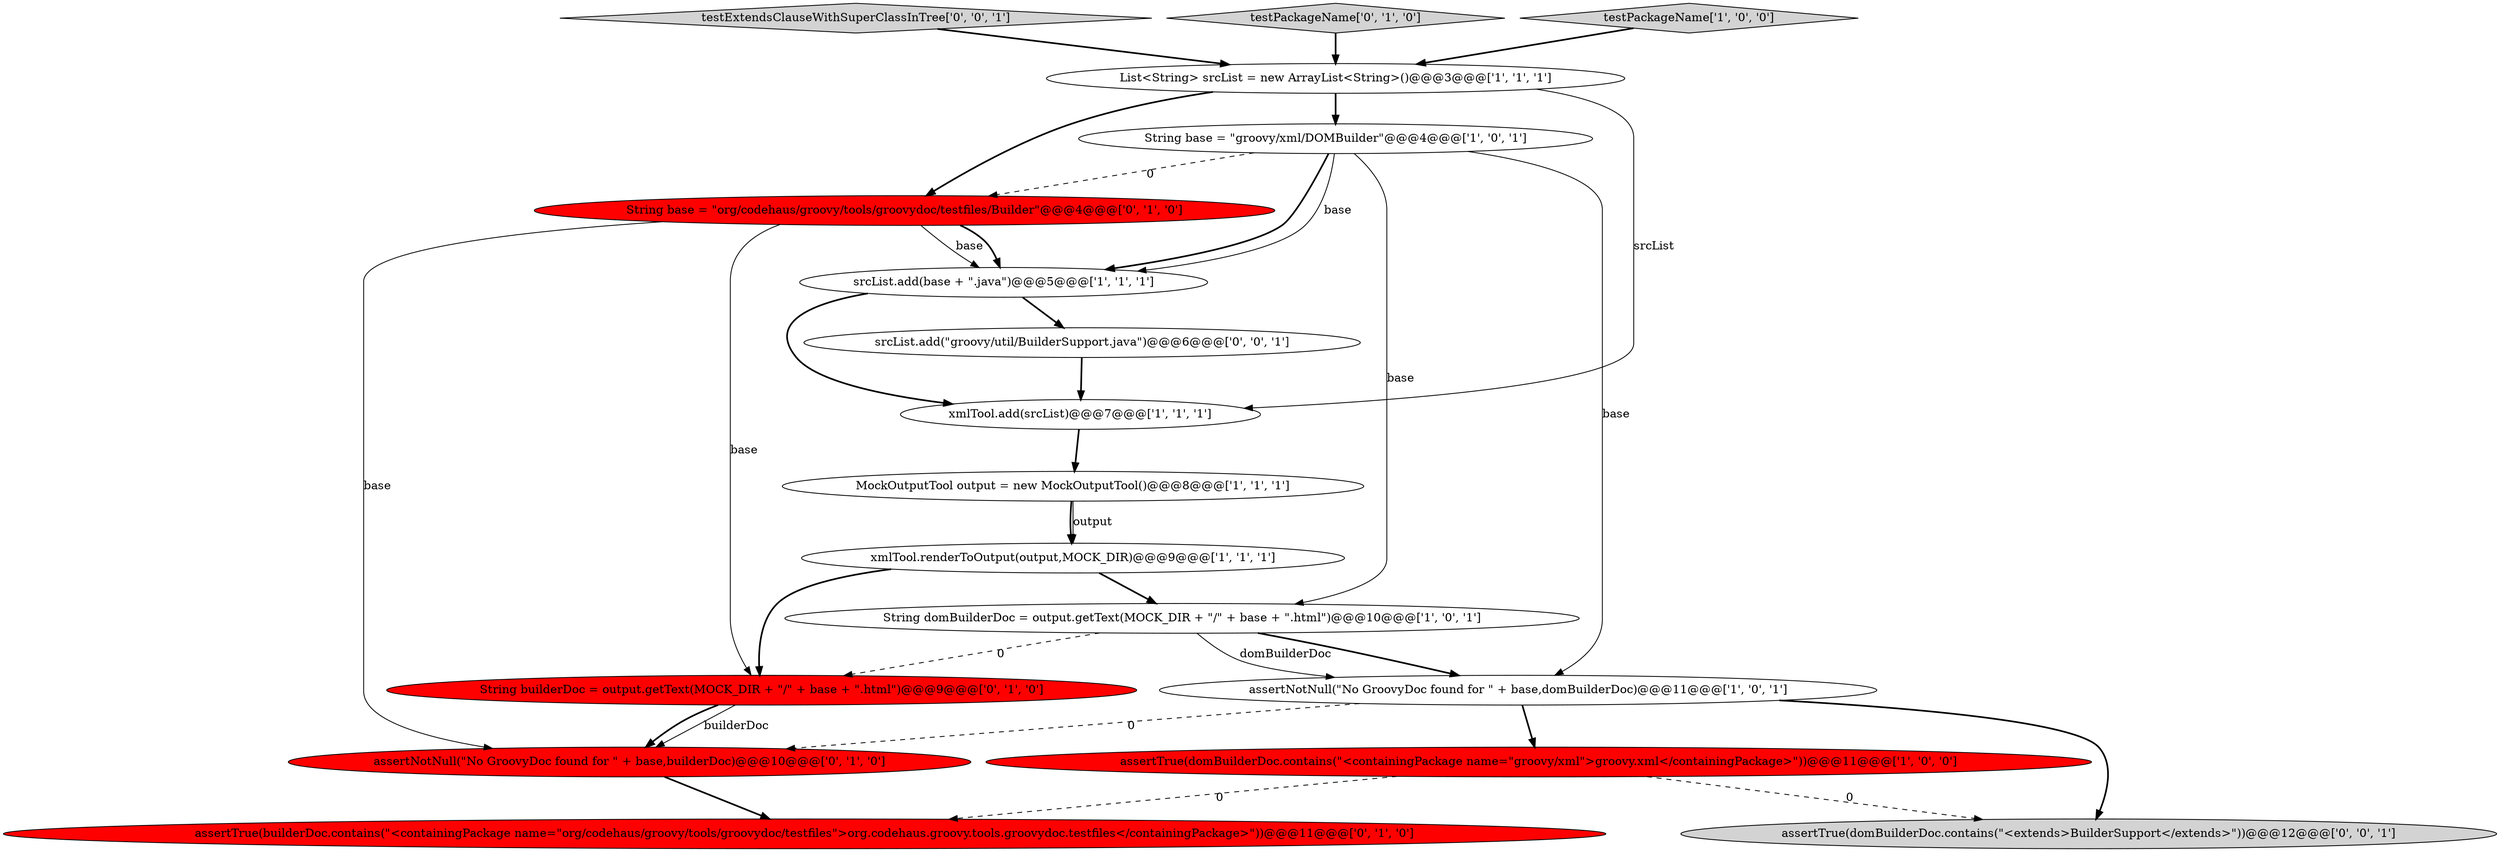 digraph {
6 [style = filled, label = "List<String> srcList = new ArrayList<String>()@@@3@@@['1', '1', '1']", fillcolor = white, shape = ellipse image = "AAA0AAABBB1BBB"];
14 [style = filled, label = "String base = \"org/codehaus/groovy/tools/groovydoc/testfiles/Builder\"@@@4@@@['0', '1', '0']", fillcolor = red, shape = ellipse image = "AAA1AAABBB2BBB"];
8 [style = filled, label = "xmlTool.add(srcList)@@@7@@@['1', '1', '1']", fillcolor = white, shape = ellipse image = "AAA0AAABBB1BBB"];
0 [style = filled, label = "xmlTool.renderToOutput(output,MOCK_DIR)@@@9@@@['1', '1', '1']", fillcolor = white, shape = ellipse image = "AAA0AAABBB1BBB"];
10 [style = filled, label = "String builderDoc = output.getText(MOCK_DIR + \"/\" + base + \".html\")@@@9@@@['0', '1', '0']", fillcolor = red, shape = ellipse image = "AAA1AAABBB2BBB"];
7 [style = filled, label = "String base = \"groovy/xml/DOMBuilder\"@@@4@@@['1', '0', '1']", fillcolor = white, shape = ellipse image = "AAA0AAABBB1BBB"];
5 [style = filled, label = "MockOutputTool output = new MockOutputTool()@@@8@@@['1', '1', '1']", fillcolor = white, shape = ellipse image = "AAA0AAABBB1BBB"];
16 [style = filled, label = "testExtendsClauseWithSuperClassInTree['0', '0', '1']", fillcolor = lightgray, shape = diamond image = "AAA0AAABBB3BBB"];
17 [style = filled, label = "assertTrue(domBuilderDoc.contains(\"<extends>BuilderSupport</extends>\"))@@@12@@@['0', '0', '1']", fillcolor = lightgray, shape = ellipse image = "AAA0AAABBB3BBB"];
11 [style = filled, label = "testPackageName['0', '1', '0']", fillcolor = lightgray, shape = diamond image = "AAA0AAABBB2BBB"];
9 [style = filled, label = "assertTrue(domBuilderDoc.contains(\"<containingPackage name=\"groovy/xml\">groovy.xml</containingPackage>\"))@@@11@@@['1', '0', '0']", fillcolor = red, shape = ellipse image = "AAA1AAABBB1BBB"];
15 [style = filled, label = "srcList.add(\"groovy/util/BuilderSupport.java\")@@@6@@@['0', '0', '1']", fillcolor = white, shape = ellipse image = "AAA0AAABBB3BBB"];
1 [style = filled, label = "srcList.add(base + \".java\")@@@5@@@['1', '1', '1']", fillcolor = white, shape = ellipse image = "AAA0AAABBB1BBB"];
2 [style = filled, label = "testPackageName['1', '0', '0']", fillcolor = lightgray, shape = diamond image = "AAA0AAABBB1BBB"];
3 [style = filled, label = "assertNotNull(\"No GroovyDoc found for \" + base,domBuilderDoc)@@@11@@@['1', '0', '1']", fillcolor = white, shape = ellipse image = "AAA0AAABBB1BBB"];
4 [style = filled, label = "String domBuilderDoc = output.getText(MOCK_DIR + \"/\" + base + \".html\")@@@10@@@['1', '0', '1']", fillcolor = white, shape = ellipse image = "AAA0AAABBB1BBB"];
12 [style = filled, label = "assertNotNull(\"No GroovyDoc found for \" + base,builderDoc)@@@10@@@['0', '1', '0']", fillcolor = red, shape = ellipse image = "AAA1AAABBB2BBB"];
13 [style = filled, label = "assertTrue(builderDoc.contains(\"<containingPackage name=\"org/codehaus/groovy/tools/groovydoc/testfiles\">org.codehaus.groovy.tools.groovydoc.testfiles</containingPackage>\"))@@@11@@@['0', '1', '0']", fillcolor = red, shape = ellipse image = "AAA1AAABBB2BBB"];
6->8 [style = solid, label="srcList"];
4->3 [style = bold, label=""];
4->3 [style = solid, label="domBuilderDoc"];
7->1 [style = bold, label=""];
1->8 [style = bold, label=""];
5->0 [style = solid, label="output"];
2->6 [style = bold, label=""];
7->14 [style = dashed, label="0"];
1->15 [style = bold, label=""];
16->6 [style = bold, label=""];
11->6 [style = bold, label=""];
7->1 [style = solid, label="base"];
7->4 [style = solid, label="base"];
14->1 [style = solid, label="base"];
14->1 [style = bold, label=""];
10->12 [style = solid, label="builderDoc"];
14->10 [style = solid, label="base"];
6->14 [style = bold, label=""];
3->9 [style = bold, label=""];
12->13 [style = bold, label=""];
0->10 [style = bold, label=""];
14->12 [style = solid, label="base"];
3->12 [style = dashed, label="0"];
8->5 [style = bold, label=""];
5->0 [style = bold, label=""];
0->4 [style = bold, label=""];
10->12 [style = bold, label=""];
9->17 [style = dashed, label="0"];
9->13 [style = dashed, label="0"];
3->17 [style = bold, label=""];
6->7 [style = bold, label=""];
4->10 [style = dashed, label="0"];
15->8 [style = bold, label=""];
7->3 [style = solid, label="base"];
}
